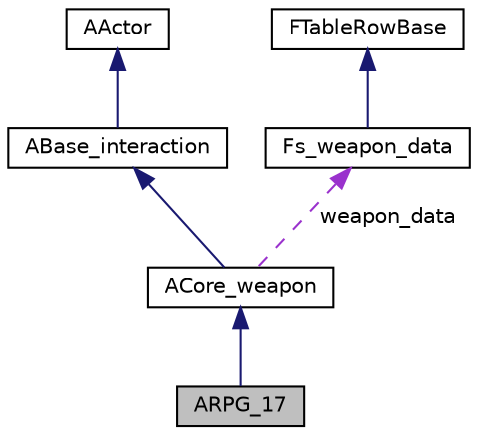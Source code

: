 digraph "ARPG_17"
{
 // LATEX_PDF_SIZE
  edge [fontname="Helvetica",fontsize="10",labelfontname="Helvetica",labelfontsize="10"];
  node [fontname="Helvetica",fontsize="10",shape=record];
  Node1 [label="ARPG_17",height=0.2,width=0.4,color="black", fillcolor="grey75", style="filled", fontcolor="black",tooltip=" "];
  Node2 -> Node1 [dir="back",color="midnightblue",fontsize="10",style="solid",fontname="Helvetica"];
  Node2 [label="ACore_weapon",height=0.2,width=0.4,color="black", fillcolor="white", style="filled",URL="$class_a_core__weapon.html",tooltip=" "];
  Node3 -> Node2 [dir="back",color="midnightblue",fontsize="10",style="solid",fontname="Helvetica"];
  Node3 [label="ABase_interaction",height=0.2,width=0.4,color="black", fillcolor="white", style="filled",URL="$class_a_base__interaction.html",tooltip=" "];
  Node4 -> Node3 [dir="back",color="midnightblue",fontsize="10",style="solid",fontname="Helvetica"];
  Node4 [label="AActor",height=0.2,width=0.4,color="black", fillcolor="white", style="filled",tooltip=" "];
  Node5 -> Node2 [dir="back",color="darkorchid3",fontsize="10",style="dashed",label=" weapon_data" ,fontname="Helvetica"];
  Node5 [label="Fs_weapon_data",height=0.2,width=0.4,color="black", fillcolor="white", style="filled",URL="$struct_fs__weapon__data.html",tooltip="CSV로부터 가지고올 무기 정보 구조체"];
  Node6 -> Node5 [dir="back",color="midnightblue",fontsize="10",style="solid",fontname="Helvetica"];
  Node6 [label="FTableRowBase",height=0.2,width=0.4,color="black", fillcolor="white", style="filled",tooltip=" "];
}
